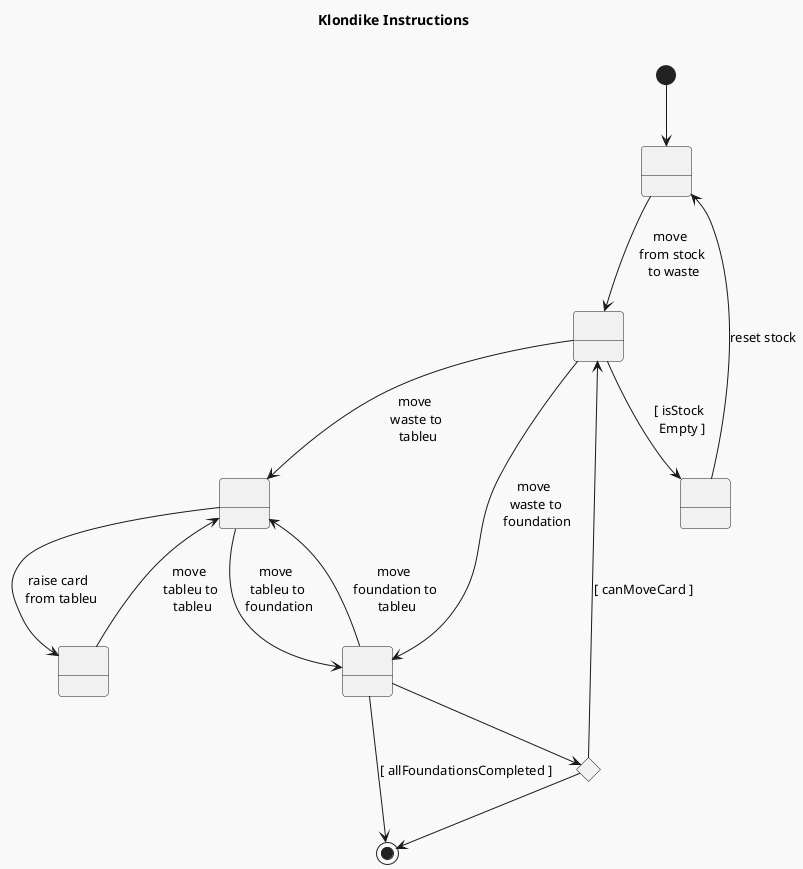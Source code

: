 @startuml klondike--instructions
!theme mars

title Klondike Instructions \n

state CardInStock as " "
state CardInWaste as " "
state CardInTableu as " "
state CardInTableu1 as " "
state CardInFoundation as " "
state StockReseted as " "
state CanMove <<choice>>


[*]              --> CardInStock
CardInStock      --> CardInWaste       : move \n from stock \n to waste
CardInWaste      --> StockReseted : [ isStock \n Empty ]
StockReseted     --> CardInStock : reset stock
CardInWaste      --> CardInTableu      : move \n waste to \n tableu
CardInWaste      --> CardInFoundation  : move \n waste to \n foundation
CardInTableu     --> CardInFoundation  : move \n tableu to \n foundation
CardInTableu     --> CardInTableu1     : raise card \n from tableu
CardInTableu1    --> CardInTableu      : move \n tableu to \n tableu
CardInFoundation --> CardInTableu      : move \n foundation to \n tableu
CardInFoundation --> [*] :[ allFoundationsCompleted ]
CardInFoundation --> CanMove         
CanMove          --> [*]  
CanMove          --> CardInWaste : [ canMoveCard ]     

@enduml

' diagram Oscar Quintero, Borja Coll, Fernando Cortés and David Corrales ;-)